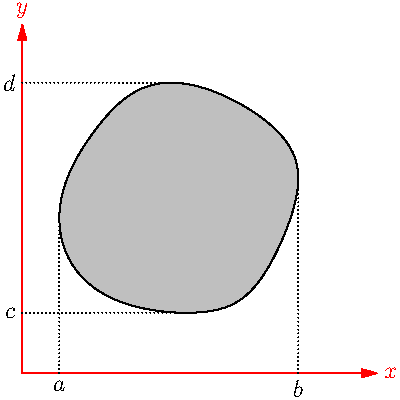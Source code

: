 import graph;

size(200,200,IgnoreAspect);

real x(real t) {return 2 + 1.5*cos(t) + 0.1*sin(3*t);}
real y(real t) {return 3 + 2*sin(t) + 0.05*cos(4*t);}

pair curve(real t) {return (x(t), y(t));}

real t0 = 0;
real t1 = 2*pi;

path boundary = graph(x, y, t0, t1, operator ..);

real x0 = 1;
real y0 = 4;

real[] xtimes = times(boundary, x0);
real[] ytimes = times(boundary, (0, y0));
real[] mints = mintimes(boundary);
real[] maxts = maxtimes(boundary);

real miny = point(boundary, xtimes[0]).y;
real maxy = point(boundary, xtimes[1]).y;
real minx = point(boundary, ytimes[0]).x;
real maxx = point(boundary, ytimes[1]).x;

pair mins = min(boundary);
pair maxs = max(boundary);
pair center = (mins + maxs)/2;

pair minxpt = point(boundary, mints[0]);
pair minypt = point(boundary, mints[1]);
pair maxxpt = point(boundary, maxts[0]);
pair maxypt = point(boundary, maxts[1]);

// Features:

bool Floor=true;
bool XSlice=false;
bool YSlice=false;

//Axes
draw((0,0)--(maxs.x+1,0),red,Arrow(),L = Label("$x$",1));
draw((0,0)--(0,maxs.y+1),red,Arrow(),L = Label("$y$",1));

//Floor
if(Floor){
    fill(boundary--cycle, gray+opacity(.5));
    draw(boundary, black);
    draw((mins.x,0)--minxpt, black+dotted);
    draw((maxs.x,0)--maxxpt, black+dotted);
    label("$a$",(mins.x,0), align=S);
    label("$b$",(maxs.x,0), align=S);
    draw((0,mins.y)--minypt, black+dotted);
    draw((0,maxs.y)--maxypt, black+dotted);
    label("$c$",(0,mins.y), align=W);
    label("$d$",(0,maxs.y), align=W);
}

//Traces
if(XSlice){
    draw((x0,miny) -- (x0,maxy), blue+linewidth(.5pt));
    draw((x0,0)--(x0,miny), blue+dotted);
    label("$x$",(x0,0), blue, align=S);
}

if(YSlice){
    draw((minx,y0) -- (maxx,y0), green+linewidth(.5pt));
    draw((0,y0)--(minx,y0), green+dotted);
    label("$y$",(0,y0), green, align=W);
}

